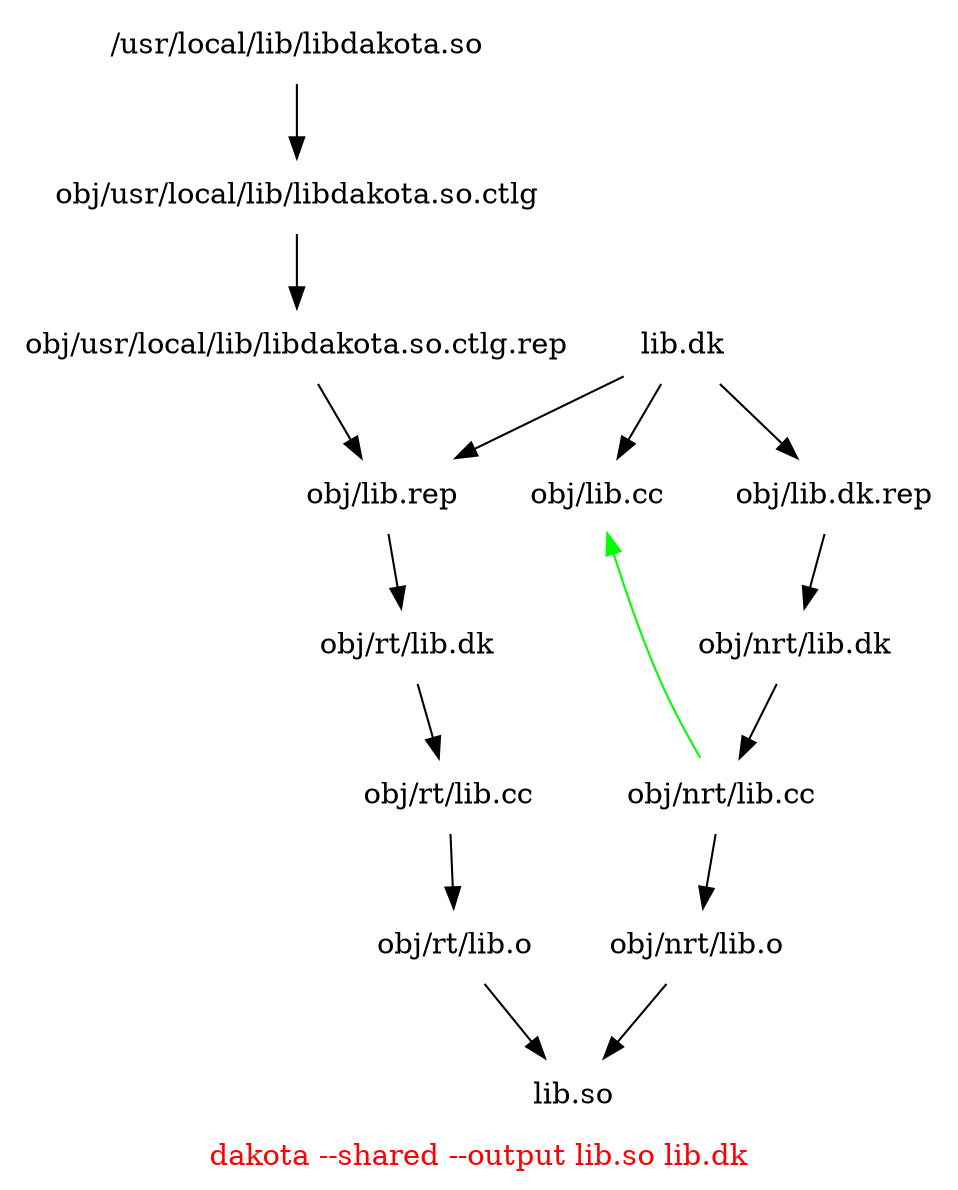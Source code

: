 digraph
{
  graph [ rankdir = "TB" ];
  graph [ label = "dakota --shared --output lib.so lib.dk", fontcolor = red ];
  graph [ size = "8,8" ];
  node [ shape = plaintext ];

  "/usr/local/lib/libdakota.so" -> "obj/usr/local/lib/libdakota.so.ctlg";
  "obj/usr/local/lib/libdakota.so.ctlg" -> "obj/usr/local/lib/libdakota.so.ctlg.rep";
  "obj/usr/local/lib/libdakota.so.ctlg.rep" -> "obj/lib.rep";

  "lib.dk" -> "obj/lib.cc";
  "lib.dk" -> "obj/lib.dk.rep" -> "obj/nrt/lib.dk" -> "obj/nrt/lib.cc" -> "obj/nrt/lib.o" -> "lib.so";
  "lib.dk" -> "obj/lib.rep" -> "obj/rt/lib.dk" -> "obj/rt/lib.cc" -> "obj/rt/lib.o" -> "lib.so";

  { rank = same; "obj/lib.cc"; "obj/lib.dk.rep" }

  "obj/lib.cc" -> "obj/nrt/lib.cc" [ constraint = false, dir = back, color = green ];
}
